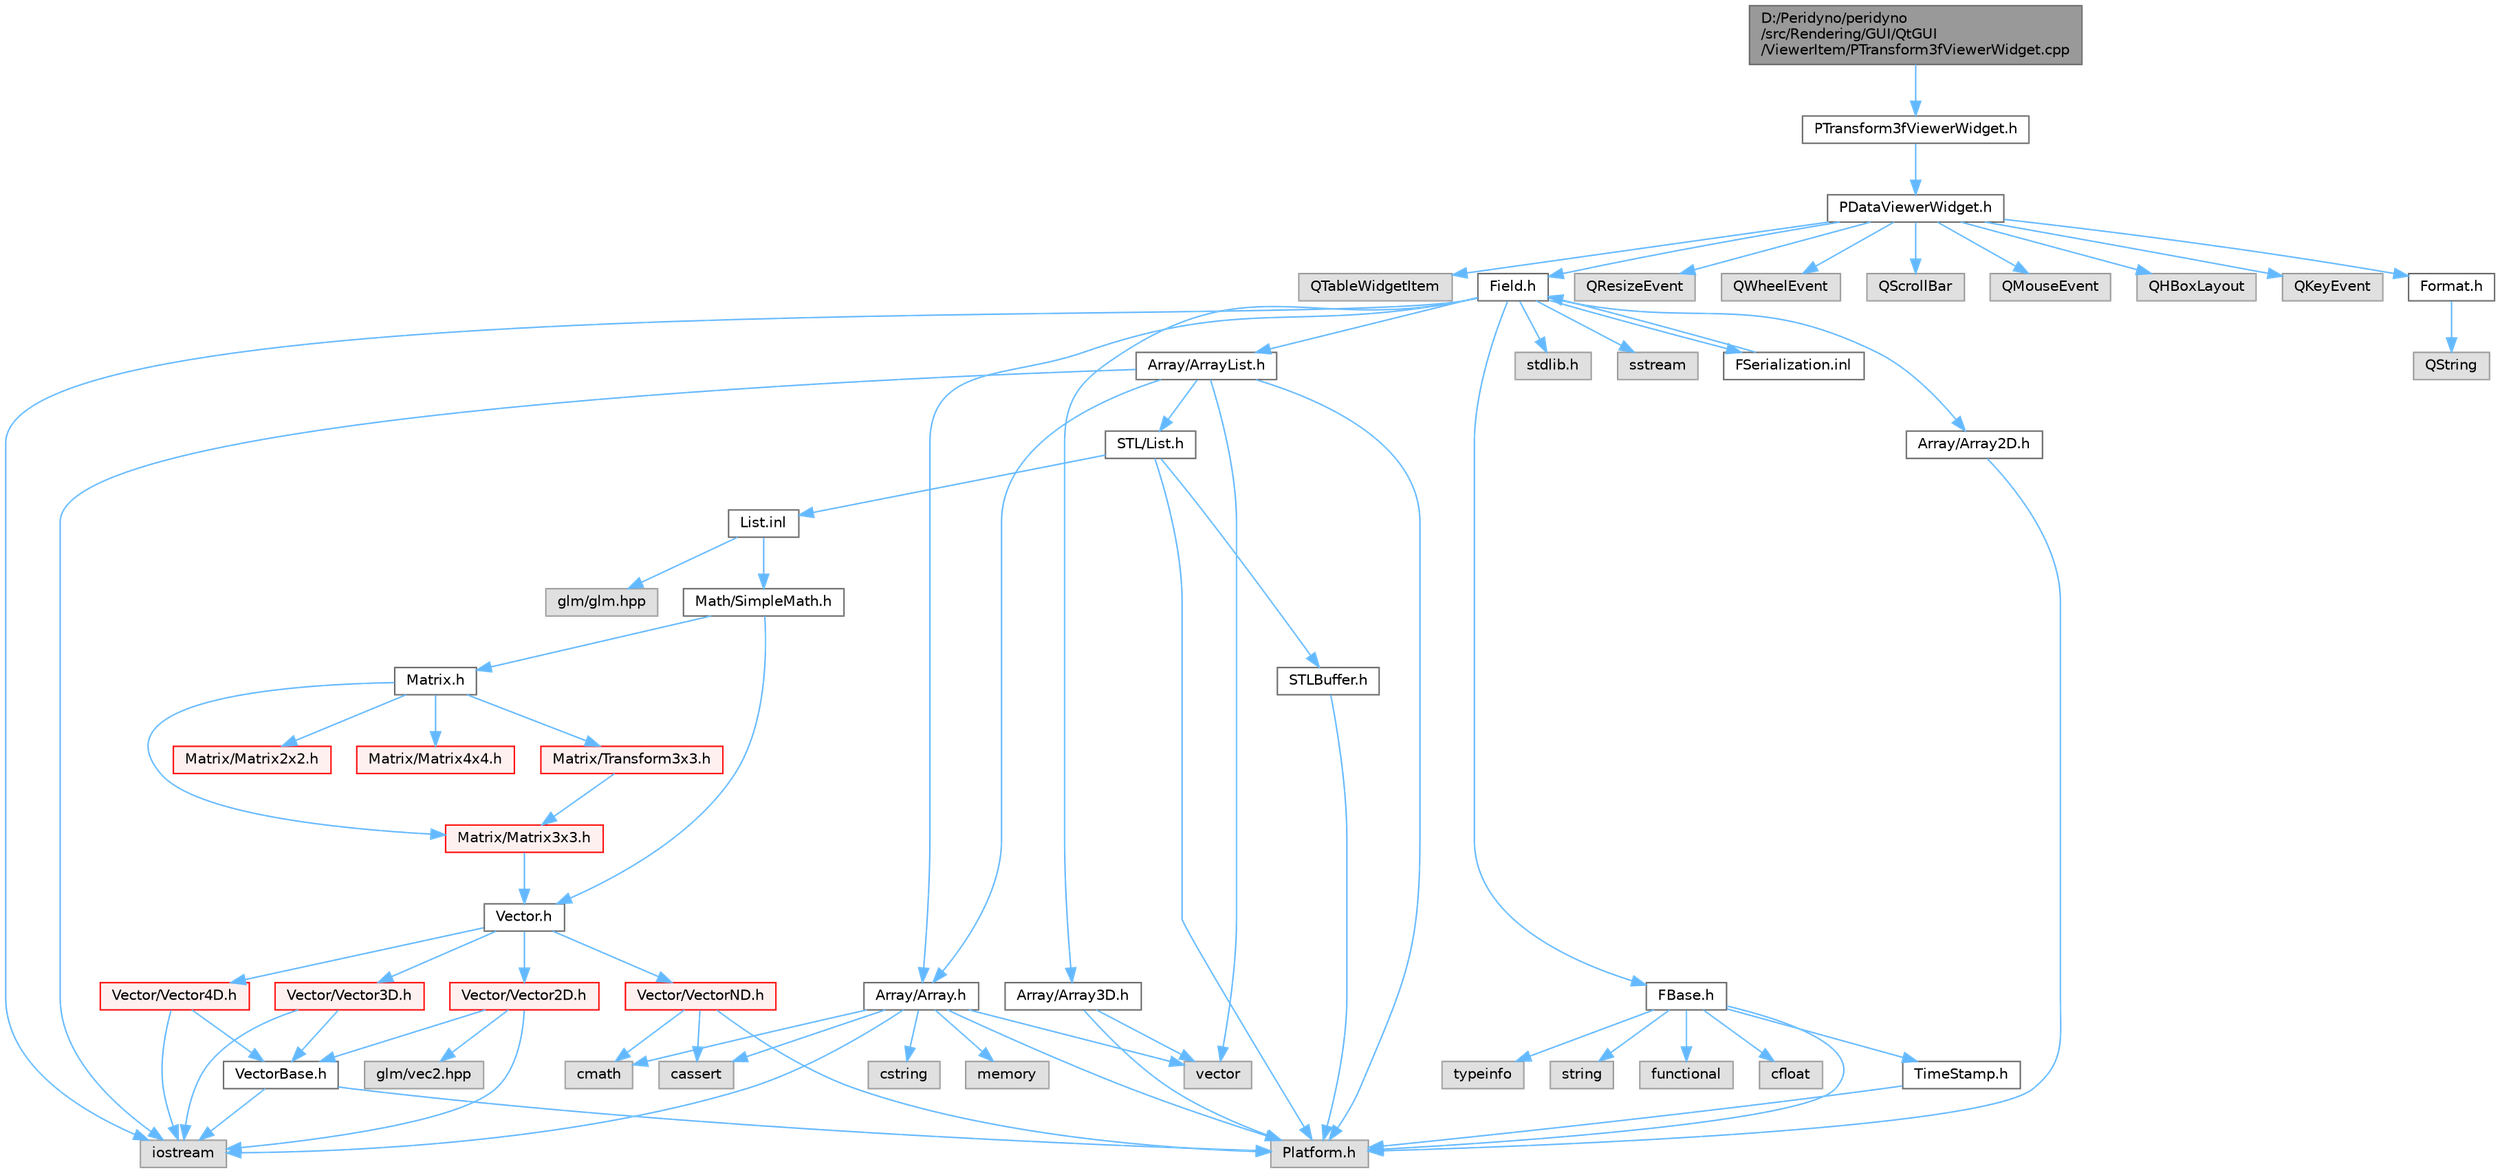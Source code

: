 digraph "D:/Peridyno/peridyno/src/Rendering/GUI/QtGUI/ViewerItem/PTransform3fViewerWidget.cpp"
{
 // LATEX_PDF_SIZE
  bgcolor="transparent";
  edge [fontname=Helvetica,fontsize=10,labelfontname=Helvetica,labelfontsize=10];
  node [fontname=Helvetica,fontsize=10,shape=box,height=0.2,width=0.4];
  Node1 [id="Node000001",label="D:/Peridyno/peridyno\l/src/Rendering/GUI/QtGUI\l/ViewerItem/PTransform3fViewerWidget.cpp",height=0.2,width=0.4,color="gray40", fillcolor="grey60", style="filled", fontcolor="black",tooltip=" "];
  Node1 -> Node2 [id="edge1_Node000001_Node000002",color="steelblue1",style="solid",tooltip=" "];
  Node2 [id="Node000002",label="PTransform3fViewerWidget.h",height=0.2,width=0.4,color="grey40", fillcolor="white", style="filled",URL="$_p_transform3f_viewer_widget_8h.html",tooltip=" "];
  Node2 -> Node3 [id="edge2_Node000002_Node000003",color="steelblue1",style="solid",tooltip=" "];
  Node3 [id="Node000003",label="PDataViewerWidget.h",height=0.2,width=0.4,color="grey40", fillcolor="white", style="filled",URL="$_p_data_viewer_widget_8h.html",tooltip=" "];
  Node3 -> Node4 [id="edge3_Node000003_Node000004",color="steelblue1",style="solid",tooltip=" "];
  Node4 [id="Node000004",label="QTableWidgetItem",height=0.2,width=0.4,color="grey60", fillcolor="#E0E0E0", style="filled",tooltip=" "];
  Node3 -> Node5 [id="edge4_Node000003_Node000005",color="steelblue1",style="solid",tooltip=" "];
  Node5 [id="Node000005",label="Field.h",height=0.2,width=0.4,color="grey40", fillcolor="white", style="filled",URL="$_field_8h.html",tooltip=" "];
  Node5 -> Node6 [id="edge5_Node000005_Node000006",color="steelblue1",style="solid",tooltip=" "];
  Node6 [id="Node000006",label="iostream",height=0.2,width=0.4,color="grey60", fillcolor="#E0E0E0", style="filled",tooltip=" "];
  Node5 -> Node7 [id="edge6_Node000005_Node000007",color="steelblue1",style="solid",tooltip=" "];
  Node7 [id="Node000007",label="stdlib.h",height=0.2,width=0.4,color="grey60", fillcolor="#E0E0E0", style="filled",tooltip=" "];
  Node5 -> Node8 [id="edge7_Node000005_Node000008",color="steelblue1",style="solid",tooltip=" "];
  Node8 [id="Node000008",label="sstream",height=0.2,width=0.4,color="grey60", fillcolor="#E0E0E0", style="filled",tooltip=" "];
  Node5 -> Node9 [id="edge8_Node000005_Node000009",color="steelblue1",style="solid",tooltip=" "];
  Node9 [id="Node000009",label="FBase.h",height=0.2,width=0.4,color="grey40", fillcolor="white", style="filled",URL="$_f_base_8h.html",tooltip=" "];
  Node9 -> Node10 [id="edge9_Node000009_Node000010",color="steelblue1",style="solid",tooltip=" "];
  Node10 [id="Node000010",label="Platform.h",height=0.2,width=0.4,color="grey60", fillcolor="#E0E0E0", style="filled",tooltip=" "];
  Node9 -> Node11 [id="edge10_Node000009_Node000011",color="steelblue1",style="solid",tooltip=" "];
  Node11 [id="Node000011",label="TimeStamp.h",height=0.2,width=0.4,color="grey40", fillcolor="white", style="filled",URL="$_time_stamp_8h.html",tooltip=" "];
  Node11 -> Node10 [id="edge11_Node000011_Node000010",color="steelblue1",style="solid",tooltip=" "];
  Node9 -> Node12 [id="edge12_Node000009_Node000012",color="steelblue1",style="solid",tooltip=" "];
  Node12 [id="Node000012",label="typeinfo",height=0.2,width=0.4,color="grey60", fillcolor="#E0E0E0", style="filled",tooltip=" "];
  Node9 -> Node13 [id="edge13_Node000009_Node000013",color="steelblue1",style="solid",tooltip=" "];
  Node13 [id="Node000013",label="string",height=0.2,width=0.4,color="grey60", fillcolor="#E0E0E0", style="filled",tooltip=" "];
  Node9 -> Node14 [id="edge14_Node000009_Node000014",color="steelblue1",style="solid",tooltip=" "];
  Node14 [id="Node000014",label="functional",height=0.2,width=0.4,color="grey60", fillcolor="#E0E0E0", style="filled",tooltip=" "];
  Node9 -> Node15 [id="edge15_Node000009_Node000015",color="steelblue1",style="solid",tooltip=" "];
  Node15 [id="Node000015",label="cfloat",height=0.2,width=0.4,color="grey60", fillcolor="#E0E0E0", style="filled",tooltip=" "];
  Node5 -> Node16 [id="edge16_Node000005_Node000016",color="steelblue1",style="solid",tooltip=" "];
  Node16 [id="Node000016",label="Array/Array.h",height=0.2,width=0.4,color="grey40", fillcolor="white", style="filled",URL="$_array_8h.html",tooltip=" "];
  Node16 -> Node10 [id="edge17_Node000016_Node000010",color="steelblue1",style="solid",tooltip=" "];
  Node16 -> Node17 [id="edge18_Node000016_Node000017",color="steelblue1",style="solid",tooltip=" "];
  Node17 [id="Node000017",label="cassert",height=0.2,width=0.4,color="grey60", fillcolor="#E0E0E0", style="filled",tooltip=" "];
  Node16 -> Node18 [id="edge19_Node000016_Node000018",color="steelblue1",style="solid",tooltip=" "];
  Node18 [id="Node000018",label="vector",height=0.2,width=0.4,color="grey60", fillcolor="#E0E0E0", style="filled",tooltip=" "];
  Node16 -> Node6 [id="edge20_Node000016_Node000006",color="steelblue1",style="solid",tooltip=" "];
  Node16 -> Node19 [id="edge21_Node000016_Node000019",color="steelblue1",style="solid",tooltip=" "];
  Node19 [id="Node000019",label="cstring",height=0.2,width=0.4,color="grey60", fillcolor="#E0E0E0", style="filled",tooltip=" "];
  Node16 -> Node20 [id="edge22_Node000016_Node000020",color="steelblue1",style="solid",tooltip=" "];
  Node20 [id="Node000020",label="memory",height=0.2,width=0.4,color="grey60", fillcolor="#E0E0E0", style="filled",tooltip=" "];
  Node16 -> Node21 [id="edge23_Node000016_Node000021",color="steelblue1",style="solid",tooltip=" "];
  Node21 [id="Node000021",label="cmath",height=0.2,width=0.4,color="grey60", fillcolor="#E0E0E0", style="filled",tooltip=" "];
  Node5 -> Node22 [id="edge24_Node000005_Node000022",color="steelblue1",style="solid",tooltip=" "];
  Node22 [id="Node000022",label="Array/Array2D.h",height=0.2,width=0.4,color="grey40", fillcolor="white", style="filled",URL="$_array2_d_8h.html",tooltip=" "];
  Node22 -> Node10 [id="edge25_Node000022_Node000010",color="steelblue1",style="solid",tooltip=" "];
  Node5 -> Node23 [id="edge26_Node000005_Node000023",color="steelblue1",style="solid",tooltip=" "];
  Node23 [id="Node000023",label="Array/Array3D.h",height=0.2,width=0.4,color="grey40", fillcolor="white", style="filled",URL="$_array3_d_8h.html",tooltip=" "];
  Node23 -> Node10 [id="edge27_Node000023_Node000010",color="steelblue1",style="solid",tooltip=" "];
  Node23 -> Node18 [id="edge28_Node000023_Node000018",color="steelblue1",style="solid",tooltip=" "];
  Node5 -> Node24 [id="edge29_Node000005_Node000024",color="steelblue1",style="solid",tooltip=" "];
  Node24 [id="Node000024",label="Array/ArrayList.h",height=0.2,width=0.4,color="grey40", fillcolor="white", style="filled",URL="$_array_list_8h.html",tooltip=" "];
  Node24 -> Node18 [id="edge30_Node000024_Node000018",color="steelblue1",style="solid",tooltip=" "];
  Node24 -> Node6 [id="edge31_Node000024_Node000006",color="steelblue1",style="solid",tooltip=" "];
  Node24 -> Node10 [id="edge32_Node000024_Node000010",color="steelblue1",style="solid",tooltip=" "];
  Node24 -> Node25 [id="edge33_Node000024_Node000025",color="steelblue1",style="solid",tooltip=" "];
  Node25 [id="Node000025",label="STL/List.h",height=0.2,width=0.4,color="grey40", fillcolor="white", style="filled",URL="$_list_8h.html",tooltip=" "];
  Node25 -> Node10 [id="edge34_Node000025_Node000010",color="steelblue1",style="solid",tooltip=" "];
  Node25 -> Node26 [id="edge35_Node000025_Node000026",color="steelblue1",style="solid",tooltip=" "];
  Node26 [id="Node000026",label="STLBuffer.h",height=0.2,width=0.4,color="grey40", fillcolor="white", style="filled",URL="$_s_t_l_buffer_8h.html",tooltip=" "];
  Node26 -> Node10 [id="edge36_Node000026_Node000010",color="steelblue1",style="solid",tooltip=" "];
  Node25 -> Node27 [id="edge37_Node000025_Node000027",color="steelblue1",style="solid",tooltip=" "];
  Node27 [id="Node000027",label="List.inl",height=0.2,width=0.4,color="grey40", fillcolor="white", style="filled",URL="$_list_8inl.html",tooltip=" "];
  Node27 -> Node28 [id="edge38_Node000027_Node000028",color="steelblue1",style="solid",tooltip=" "];
  Node28 [id="Node000028",label="Math/SimpleMath.h",height=0.2,width=0.4,color="grey40", fillcolor="white", style="filled",URL="$_simple_math_8h.html",tooltip=" "];
  Node28 -> Node29 [id="edge39_Node000028_Node000029",color="steelblue1",style="solid",tooltip=" "];
  Node29 [id="Node000029",label="Vector.h",height=0.2,width=0.4,color="grey40", fillcolor="white", style="filled",URL="$_vector_8h.html",tooltip=" "];
  Node29 -> Node30 [id="edge40_Node000029_Node000030",color="steelblue1",style="solid",tooltip=" "];
  Node30 [id="Node000030",label="Vector/Vector2D.h",height=0.2,width=0.4,color="red", fillcolor="#FFF0F0", style="filled",URL="$_vector2_d_8h.html",tooltip=" "];
  Node30 -> Node31 [id="edge41_Node000030_Node000031",color="steelblue1",style="solid",tooltip=" "];
  Node31 [id="Node000031",label="glm/vec2.hpp",height=0.2,width=0.4,color="grey60", fillcolor="#E0E0E0", style="filled",tooltip=" "];
  Node30 -> Node6 [id="edge42_Node000030_Node000006",color="steelblue1",style="solid",tooltip=" "];
  Node30 -> Node32 [id="edge43_Node000030_Node000032",color="steelblue1",style="solid",tooltip=" "];
  Node32 [id="Node000032",label="VectorBase.h",height=0.2,width=0.4,color="grey40", fillcolor="white", style="filled",URL="$_vector_base_8h.html",tooltip=" "];
  Node32 -> Node6 [id="edge44_Node000032_Node000006",color="steelblue1",style="solid",tooltip=" "];
  Node32 -> Node10 [id="edge45_Node000032_Node000010",color="steelblue1",style="solid",tooltip=" "];
  Node29 -> Node36 [id="edge46_Node000029_Node000036",color="steelblue1",style="solid",tooltip=" "];
  Node36 [id="Node000036",label="Vector/Vector3D.h",height=0.2,width=0.4,color="red", fillcolor="#FFF0F0", style="filled",URL="$_vector3_d_8h.html",tooltip=" "];
  Node36 -> Node6 [id="edge47_Node000036_Node000006",color="steelblue1",style="solid",tooltip=" "];
  Node36 -> Node32 [id="edge48_Node000036_Node000032",color="steelblue1",style="solid",tooltip=" "];
  Node29 -> Node39 [id="edge49_Node000029_Node000039",color="steelblue1",style="solid",tooltip=" "];
  Node39 [id="Node000039",label="Vector/Vector4D.h",height=0.2,width=0.4,color="red", fillcolor="#FFF0F0", style="filled",URL="$_vector4_d_8h.html",tooltip=" "];
  Node39 -> Node6 [id="edge50_Node000039_Node000006",color="steelblue1",style="solid",tooltip=" "];
  Node39 -> Node32 [id="edge51_Node000039_Node000032",color="steelblue1",style="solid",tooltip=" "];
  Node29 -> Node42 [id="edge52_Node000029_Node000042",color="steelblue1",style="solid",tooltip=" "];
  Node42 [id="Node000042",label="Vector/VectorND.h",height=0.2,width=0.4,color="red", fillcolor="#FFF0F0", style="filled",URL="$_vector_n_d_8h.html",tooltip=" "];
  Node42 -> Node21 [id="edge53_Node000042_Node000021",color="steelblue1",style="solid",tooltip=" "];
  Node42 -> Node17 [id="edge54_Node000042_Node000017",color="steelblue1",style="solid",tooltip=" "];
  Node42 -> Node10 [id="edge55_Node000042_Node000010",color="steelblue1",style="solid",tooltip=" "];
  Node28 -> Node47 [id="edge56_Node000028_Node000047",color="steelblue1",style="solid",tooltip=" "];
  Node47 [id="Node000047",label="Matrix.h",height=0.2,width=0.4,color="grey40", fillcolor="white", style="filled",URL="$_matrix_8h.html",tooltip=" "];
  Node47 -> Node48 [id="edge57_Node000047_Node000048",color="steelblue1",style="solid",tooltip=" "];
  Node48 [id="Node000048",label="Matrix/Matrix2x2.h",height=0.2,width=0.4,color="red", fillcolor="#FFF0F0", style="filled",URL="$_matrix2x2_8h.html",tooltip=" "];
  Node47 -> Node53 [id="edge58_Node000047_Node000053",color="steelblue1",style="solid",tooltip=" "];
  Node53 [id="Node000053",label="Matrix/Matrix3x3.h",height=0.2,width=0.4,color="red", fillcolor="#FFF0F0", style="filled",URL="$_matrix3x3_8h.html",tooltip=" "];
  Node53 -> Node29 [id="edge59_Node000053_Node000029",color="steelblue1",style="solid",tooltip=" "];
  Node47 -> Node56 [id="edge60_Node000047_Node000056",color="steelblue1",style="solid",tooltip=" "];
  Node56 [id="Node000056",label="Matrix/Matrix4x4.h",height=0.2,width=0.4,color="red", fillcolor="#FFF0F0", style="filled",URL="$_matrix4x4_8h.html",tooltip=" "];
  Node47 -> Node59 [id="edge61_Node000047_Node000059",color="steelblue1",style="solid",tooltip=" "];
  Node59 [id="Node000059",label="Matrix/Transform3x3.h",height=0.2,width=0.4,color="red", fillcolor="#FFF0F0", style="filled",URL="$_transform3x3_8h.html",tooltip=" "];
  Node59 -> Node53 [id="edge62_Node000059_Node000053",color="steelblue1",style="solid",tooltip=" "];
  Node27 -> Node64 [id="edge63_Node000027_Node000064",color="steelblue1",style="solid",tooltip=" "];
  Node64 [id="Node000064",label="glm/glm.hpp",height=0.2,width=0.4,color="grey60", fillcolor="#E0E0E0", style="filled",tooltip=" "];
  Node24 -> Node16 [id="edge64_Node000024_Node000016",color="steelblue1",style="solid",tooltip=" "];
  Node5 -> Node65 [id="edge65_Node000005_Node000065",color="steelblue1",style="solid",tooltip=" "];
  Node65 [id="Node000065",label="FSerialization.inl",height=0.2,width=0.4,color="grey40", fillcolor="white", style="filled",URL="$_f_serialization_8inl.html",tooltip=" "];
  Node65 -> Node5 [id="edge66_Node000065_Node000005",color="steelblue1",style="solid",tooltip=" "];
  Node3 -> Node66 [id="edge67_Node000003_Node000066",color="steelblue1",style="solid",tooltip=" "];
  Node66 [id="Node000066",label="QResizeEvent",height=0.2,width=0.4,color="grey60", fillcolor="#E0E0E0", style="filled",tooltip=" "];
  Node3 -> Node67 [id="edge68_Node000003_Node000067",color="steelblue1",style="solid",tooltip=" "];
  Node67 [id="Node000067",label="QWheelEvent",height=0.2,width=0.4,color="grey60", fillcolor="#E0E0E0", style="filled",tooltip=" "];
  Node3 -> Node68 [id="edge69_Node000003_Node000068",color="steelblue1",style="solid",tooltip=" "];
  Node68 [id="Node000068",label="QScrollBar",height=0.2,width=0.4,color="grey60", fillcolor="#E0E0E0", style="filled",tooltip=" "];
  Node3 -> Node69 [id="edge70_Node000003_Node000069",color="steelblue1",style="solid",tooltip=" "];
  Node69 [id="Node000069",label="QMouseEvent",height=0.2,width=0.4,color="grey60", fillcolor="#E0E0E0", style="filled",tooltip=" "];
  Node3 -> Node70 [id="edge71_Node000003_Node000070",color="steelblue1",style="solid",tooltip=" "];
  Node70 [id="Node000070",label="QHBoxLayout",height=0.2,width=0.4,color="grey60", fillcolor="#E0E0E0", style="filled",tooltip=" "];
  Node3 -> Node71 [id="edge72_Node000003_Node000071",color="steelblue1",style="solid",tooltip=" "];
  Node71 [id="Node000071",label="QKeyEvent",height=0.2,width=0.4,color="grey60", fillcolor="#E0E0E0", style="filled",tooltip=" "];
  Node3 -> Node72 [id="edge73_Node000003_Node000072",color="steelblue1",style="solid",tooltip=" "];
  Node72 [id="Node000072",label="Format.h",height=0.2,width=0.4,color="grey40", fillcolor="white", style="filled",URL="$_format_8h.html",tooltip=" "];
  Node72 -> Node73 [id="edge74_Node000072_Node000073",color="steelblue1",style="solid",tooltip=" "];
  Node73 [id="Node000073",label="QString",height=0.2,width=0.4,color="grey60", fillcolor="#E0E0E0", style="filled",tooltip=" "];
}

